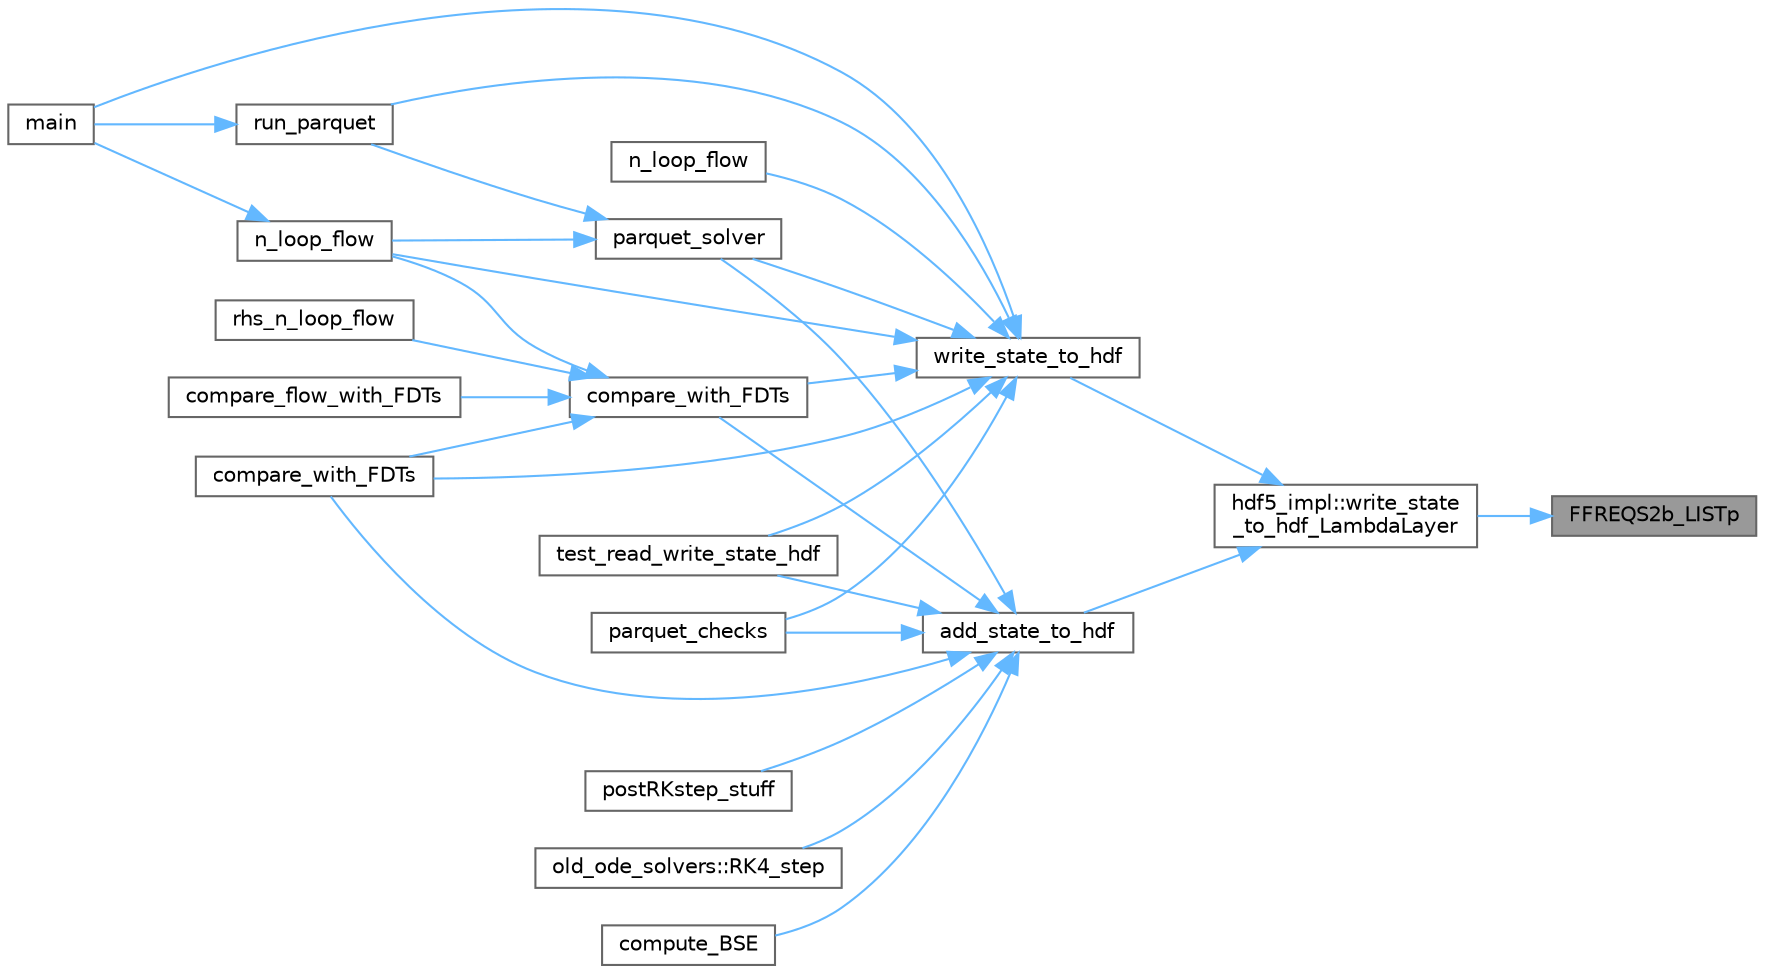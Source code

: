 digraph "FFREQS2b_LISTp"
{
 // INTERACTIVE_SVG=YES
 // LATEX_PDF_SIZE
  bgcolor="transparent";
  edge [fontname=Helvetica,fontsize=10,labelfontname=Helvetica,labelfontsize=10];
  node [fontname=Helvetica,fontsize=10,shape=box,height=0.2,width=0.4];
  rankdir="RL";
  Node1 [id="Node000001",label="FFREQS2b_LISTp",height=0.2,width=0.4,color="gray40", fillcolor="grey60", style="filled", fontcolor="black",tooltip=" "];
  Node1 -> Node2 [id="edge1_Node000001_Node000002",dir="back",color="steelblue1",style="solid",tooltip=" "];
  Node2 [id="Node000002",label="hdf5_impl::write_state\l_to_hdf_LambdaLayer",height=0.2,width=0.4,color="grey40", fillcolor="white", style="filled",URL="$de/dac/namespacehdf5__impl.html#a468934d31943e2ac5607091266a2e5a0",tooltip=" "];
  Node2 -> Node3 [id="edge2_Node000002_Node000003",dir="back",color="steelblue1",style="solid",tooltip=" "];
  Node3 [id="Node000003",label="add_state_to_hdf",height=0.2,width=0.4,color="grey40", fillcolor="white", style="filled",URL="$d5/de4/hdf5__routines_8hpp.html#afcbe2c8a768f64e576f593516262d476",tooltip="Open file and save state to a specified Lambda layer."];
  Node3 -> Node4 [id="edge3_Node000003_Node000004",dir="back",color="steelblue1",style="solid",tooltip=" "];
  Node4 [id="Node000004",label="compare_with_FDTs",height=0.2,width=0.4,color="grey40", fillcolor="white", style="filled",URL="$d1/d75/causality__FDT__checks_8hpp.html#a2ad9fde94cddf669f941f8405a461ae2",tooltip=" "];
  Node3 -> Node5 [id="edge4_Node000003_Node000005",dir="back",color="steelblue1",style="solid",tooltip=" "];
  Node5 [id="Node000005",label="compare_with_FDTs",height=0.2,width=0.4,color="grey40", fillcolor="white", style="filled",URL="$d1/d75/causality__FDT__checks_8hpp.html#a1f36d604808ac5fde507c3cca3e5315a",tooltip=" "];
  Node5 -> Node6 [id="edge5_Node000005_Node000006",dir="back",color="steelblue1",style="solid",tooltip=" "];
  Node6 [id="Node000006",label="compare_flow_with_FDTs",height=0.2,width=0.4,color="grey40", fillcolor="white", style="filled",URL="$d8/dca/causality__FDT__checks_8c_09_09.html#aa63e0266511b6c4db70efa67918ee795",tooltip=" "];
  Node5 -> Node4 [id="edge6_Node000005_Node000004",dir="back",color="steelblue1",style="solid",tooltip=" "];
  Node5 -> Node7 [id="edge7_Node000005_Node000007",dir="back",color="steelblue1",style="solid",tooltip=" "];
  Node7 [id="Node000007",label="n_loop_flow",height=0.2,width=0.4,color="grey40", fillcolor="white", style="filled",URL="$d4/dde/flow_8c_09_09.html#a7bebcecda67107fbc8dde6bed6d3ecaa",tooltip=" "];
  Node7 -> Node8 [id="edge8_Node000007_Node000008",dir="back",color="steelblue1",style="solid",tooltip=" "];
  Node8 [id="Node000008",label="main",height=0.2,width=0.4,color="grey40", fillcolor="white", style="filled",URL="$df/d0a/main_8cpp.html#a7114aa2dd6837734db57667a298dfcc4",tooltip=" "];
  Node5 -> Node9 [id="edge9_Node000005_Node000009",dir="back",color="steelblue1",style="solid",tooltip=" "];
  Node9 [id="Node000009",label="rhs_n_loop_flow",height=0.2,width=0.4,color="grey40", fillcolor="white", style="filled",URL="$d8/dea/right__hand__sides_8hpp.html#a856b8e93c4a2635c6c6edb5869837fb9",tooltip=" "];
  Node3 -> Node10 [id="edge10_Node000003_Node000010",dir="back",color="steelblue1",style="solid",tooltip=" "];
  Node10 [id="Node000010",label="compute_BSE",height=0.2,width=0.4,color="grey40", fillcolor="white", style="filled",URL="$dd/d0a/parquet__solver_8hpp.html#a97f702e04f1c5d26a95211570c003781",tooltip=" "];
  Node3 -> Node11 [id="edge11_Node000003_Node000011",dir="back",color="steelblue1",style="solid",tooltip=" "];
  Node11 [id="Node000011",label="parquet_checks",height=0.2,width=0.4,color="grey40", fillcolor="white", style="filled",URL="$d5/d94/parquet__solver_8c_09_09.html#a9abfea4a26adefdf395729c7604b5842",tooltip=" "];
  Node3 -> Node12 [id="edge12_Node000003_Node000012",dir="back",color="steelblue1",style="solid",tooltip=" "];
  Node12 [id="Node000012",label="parquet_solver",height=0.2,width=0.4,color="grey40", fillcolor="white", style="filled",URL="$dd/d0a/parquet__solver_8hpp.html#a07f441b6693f6e2e8d958049ae06cb73",tooltip=" "];
  Node12 -> Node7 [id="edge13_Node000012_Node000007",dir="back",color="steelblue1",style="solid",tooltip=" "];
  Node12 -> Node13 [id="edge14_Node000012_Node000013",dir="back",color="steelblue1",style="solid",tooltip=" "];
  Node13 [id="Node000013",label="run_parquet",height=0.2,width=0.4,color="grey40", fillcolor="white", style="filled",URL="$d5/d94/parquet__solver_8c_09_09.html#aaeb567e9e64243a1b424f89a13b5a425",tooltip=" "];
  Node13 -> Node8 [id="edge15_Node000013_Node000008",dir="back",color="steelblue1",style="solid",tooltip=" "];
  Node3 -> Node14 [id="edge16_Node000003_Node000014",dir="back",color="steelblue1",style="solid",tooltip=" "];
  Node14 [id="Node000014",label="postRKstep_stuff",height=0.2,width=0.4,color="grey40", fillcolor="white", style="filled",URL="$da/dc3/ODE__solvers_8hpp.html#a35926ed20edc2503238326c955ab6ded",tooltip=" "];
  Node3 -> Node15 [id="edge17_Node000003_Node000015",dir="back",color="steelblue1",style="solid",tooltip=" "];
  Node15 [id="Node000015",label="old_ode_solvers::RK4_step",height=0.2,width=0.4,color="grey40", fillcolor="white", style="filled",URL="$dd/df1/namespaceold__ode__solvers.html#aeb954768e9e969cbed9beb79669621c8",tooltip=" "];
  Node3 -> Node16 [id="edge18_Node000003_Node000016",dir="back",color="steelblue1",style="solid",tooltip=" "];
  Node16 [id="Node000016",label="test_read_write_state_hdf",height=0.2,width=0.4,color="grey40", fillcolor="white", style="filled",URL="$d5/d4f/hdf5__routines_8c_09_09.html#af51195eb9f07aad71215618c96d20a4e",tooltip=" "];
  Node2 -> Node17 [id="edge19_Node000002_Node000017",dir="back",color="steelblue1",style="solid",tooltip=" "];
  Node17 [id="Node000017",label="write_state_to_hdf",height=0.2,width=0.4,color="grey40", fillcolor="white", style="filled",URL="$d5/de4/hdf5__routines_8hpp.html#ab7f115126010e4b017eb9e12cd1c29d9",tooltip="Create file with fixed number of Lambda layers and save state to first Lambda layer."];
  Node17 -> Node4 [id="edge20_Node000017_Node000004",dir="back",color="steelblue1",style="solid",tooltip=" "];
  Node17 -> Node5 [id="edge21_Node000017_Node000005",dir="back",color="steelblue1",style="solid",tooltip=" "];
  Node17 -> Node8 [id="edge22_Node000017_Node000008",dir="back",color="steelblue1",style="solid",tooltip=" "];
  Node17 -> Node18 [id="edge23_Node000017_Node000018",dir="back",color="steelblue1",style="solid",tooltip=" "];
  Node18 [id="Node000018",label="n_loop_flow",height=0.2,width=0.4,color="grey40", fillcolor="white", style="filled",URL="$d4/dde/flow_8c_09_09.html#a4aadec32e0b8b7022f429e01abd4e1ac",tooltip=" "];
  Node17 -> Node7 [id="edge24_Node000017_Node000007",dir="back",color="steelblue1",style="solid",tooltip=" "];
  Node17 -> Node11 [id="edge25_Node000017_Node000011",dir="back",color="steelblue1",style="solid",tooltip=" "];
  Node17 -> Node12 [id="edge26_Node000017_Node000012",dir="back",color="steelblue1",style="solid",tooltip=" "];
  Node17 -> Node13 [id="edge27_Node000017_Node000013",dir="back",color="steelblue1",style="solid",tooltip=" "];
  Node17 -> Node16 [id="edge28_Node000017_Node000016",dir="back",color="steelblue1",style="solid",tooltip=" "];
}
